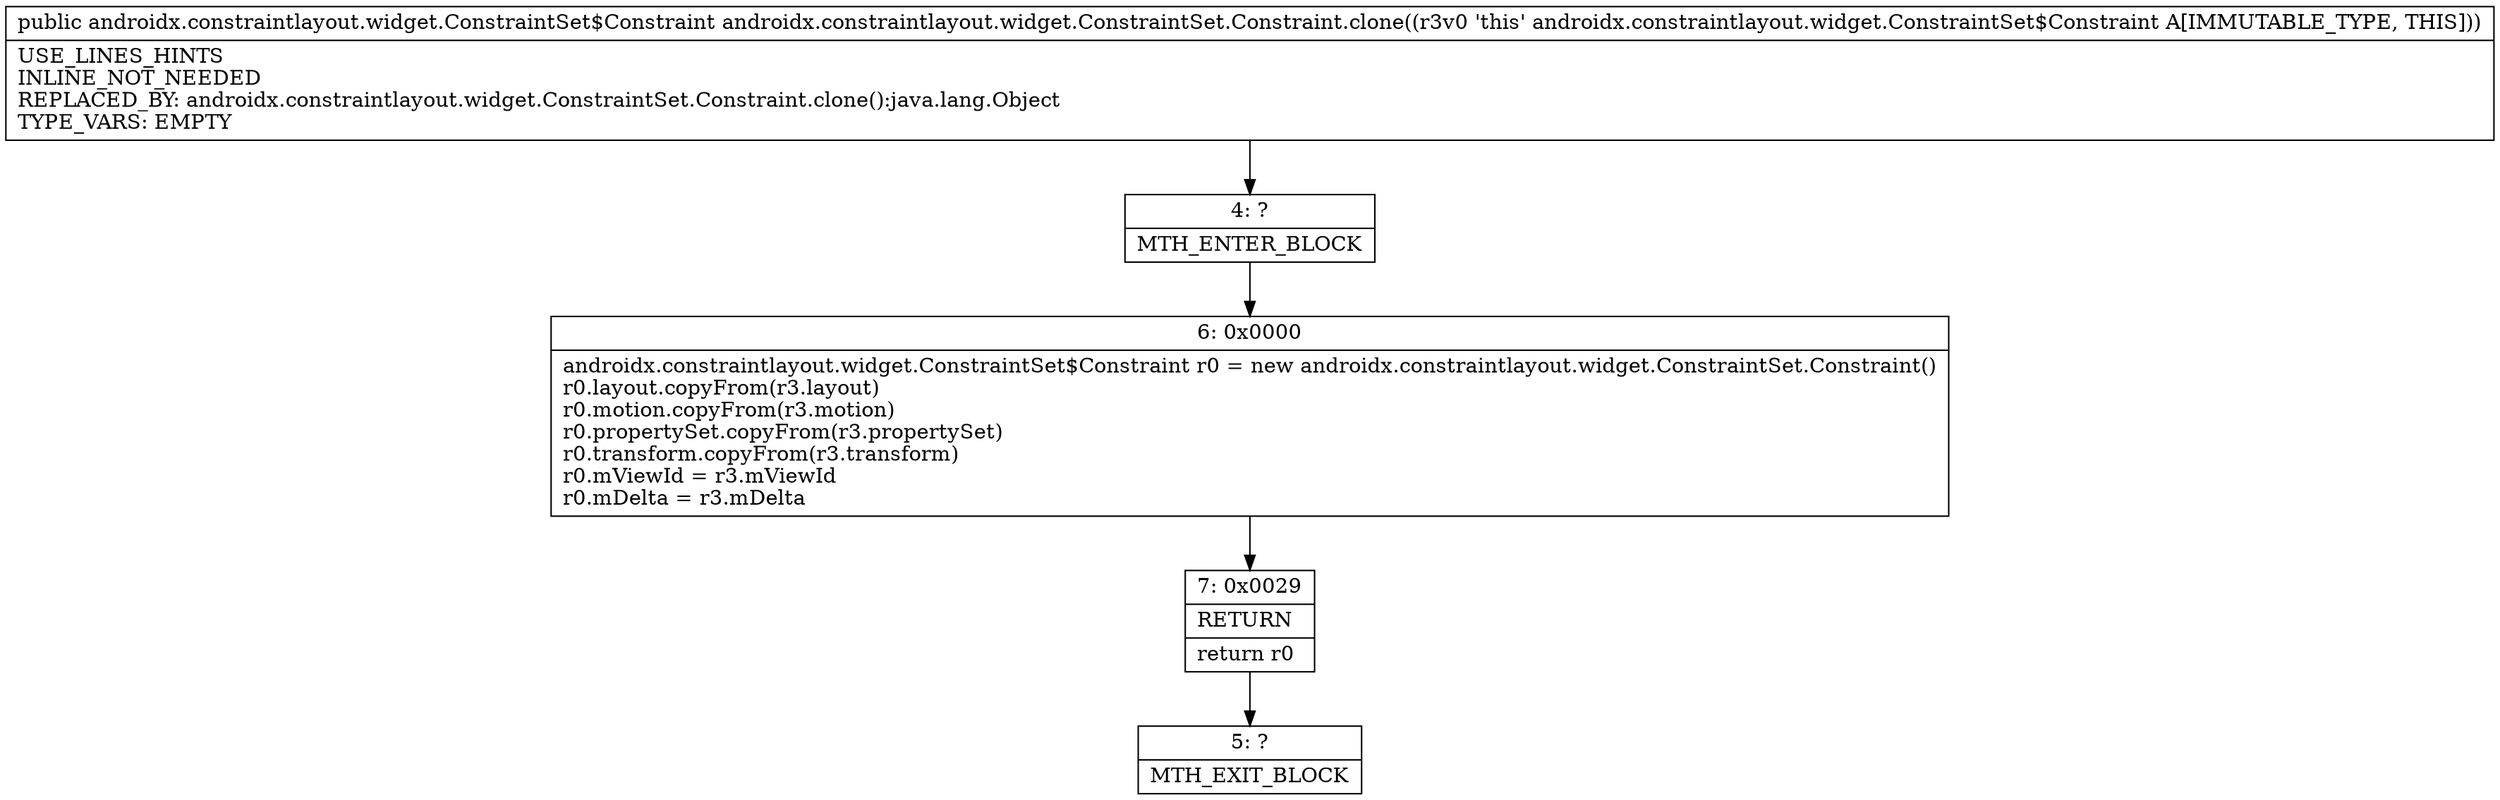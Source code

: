 digraph "CFG forandroidx.constraintlayout.widget.ConstraintSet.Constraint.clone()Landroidx\/constraintlayout\/widget\/ConstraintSet$Constraint;" {
Node_4 [shape=record,label="{4\:\ ?|MTH_ENTER_BLOCK\l}"];
Node_6 [shape=record,label="{6\:\ 0x0000|androidx.constraintlayout.widget.ConstraintSet$Constraint r0 = new androidx.constraintlayout.widget.ConstraintSet.Constraint()\lr0.layout.copyFrom(r3.layout)\lr0.motion.copyFrom(r3.motion)\lr0.propertySet.copyFrom(r3.propertySet)\lr0.transform.copyFrom(r3.transform)\lr0.mViewId = r3.mViewId\lr0.mDelta = r3.mDelta\l}"];
Node_7 [shape=record,label="{7\:\ 0x0029|RETURN\l|return r0\l}"];
Node_5 [shape=record,label="{5\:\ ?|MTH_EXIT_BLOCK\l}"];
MethodNode[shape=record,label="{public androidx.constraintlayout.widget.ConstraintSet$Constraint androidx.constraintlayout.widget.ConstraintSet.Constraint.clone((r3v0 'this' androidx.constraintlayout.widget.ConstraintSet$Constraint A[IMMUTABLE_TYPE, THIS]))  | USE_LINES_HINTS\lINLINE_NOT_NEEDED\lREPLACED_BY: androidx.constraintlayout.widget.ConstraintSet.Constraint.clone():java.lang.Object\lTYPE_VARS: EMPTY\l}"];
MethodNode -> Node_4;Node_4 -> Node_6;
Node_6 -> Node_7;
Node_7 -> Node_5;
}

